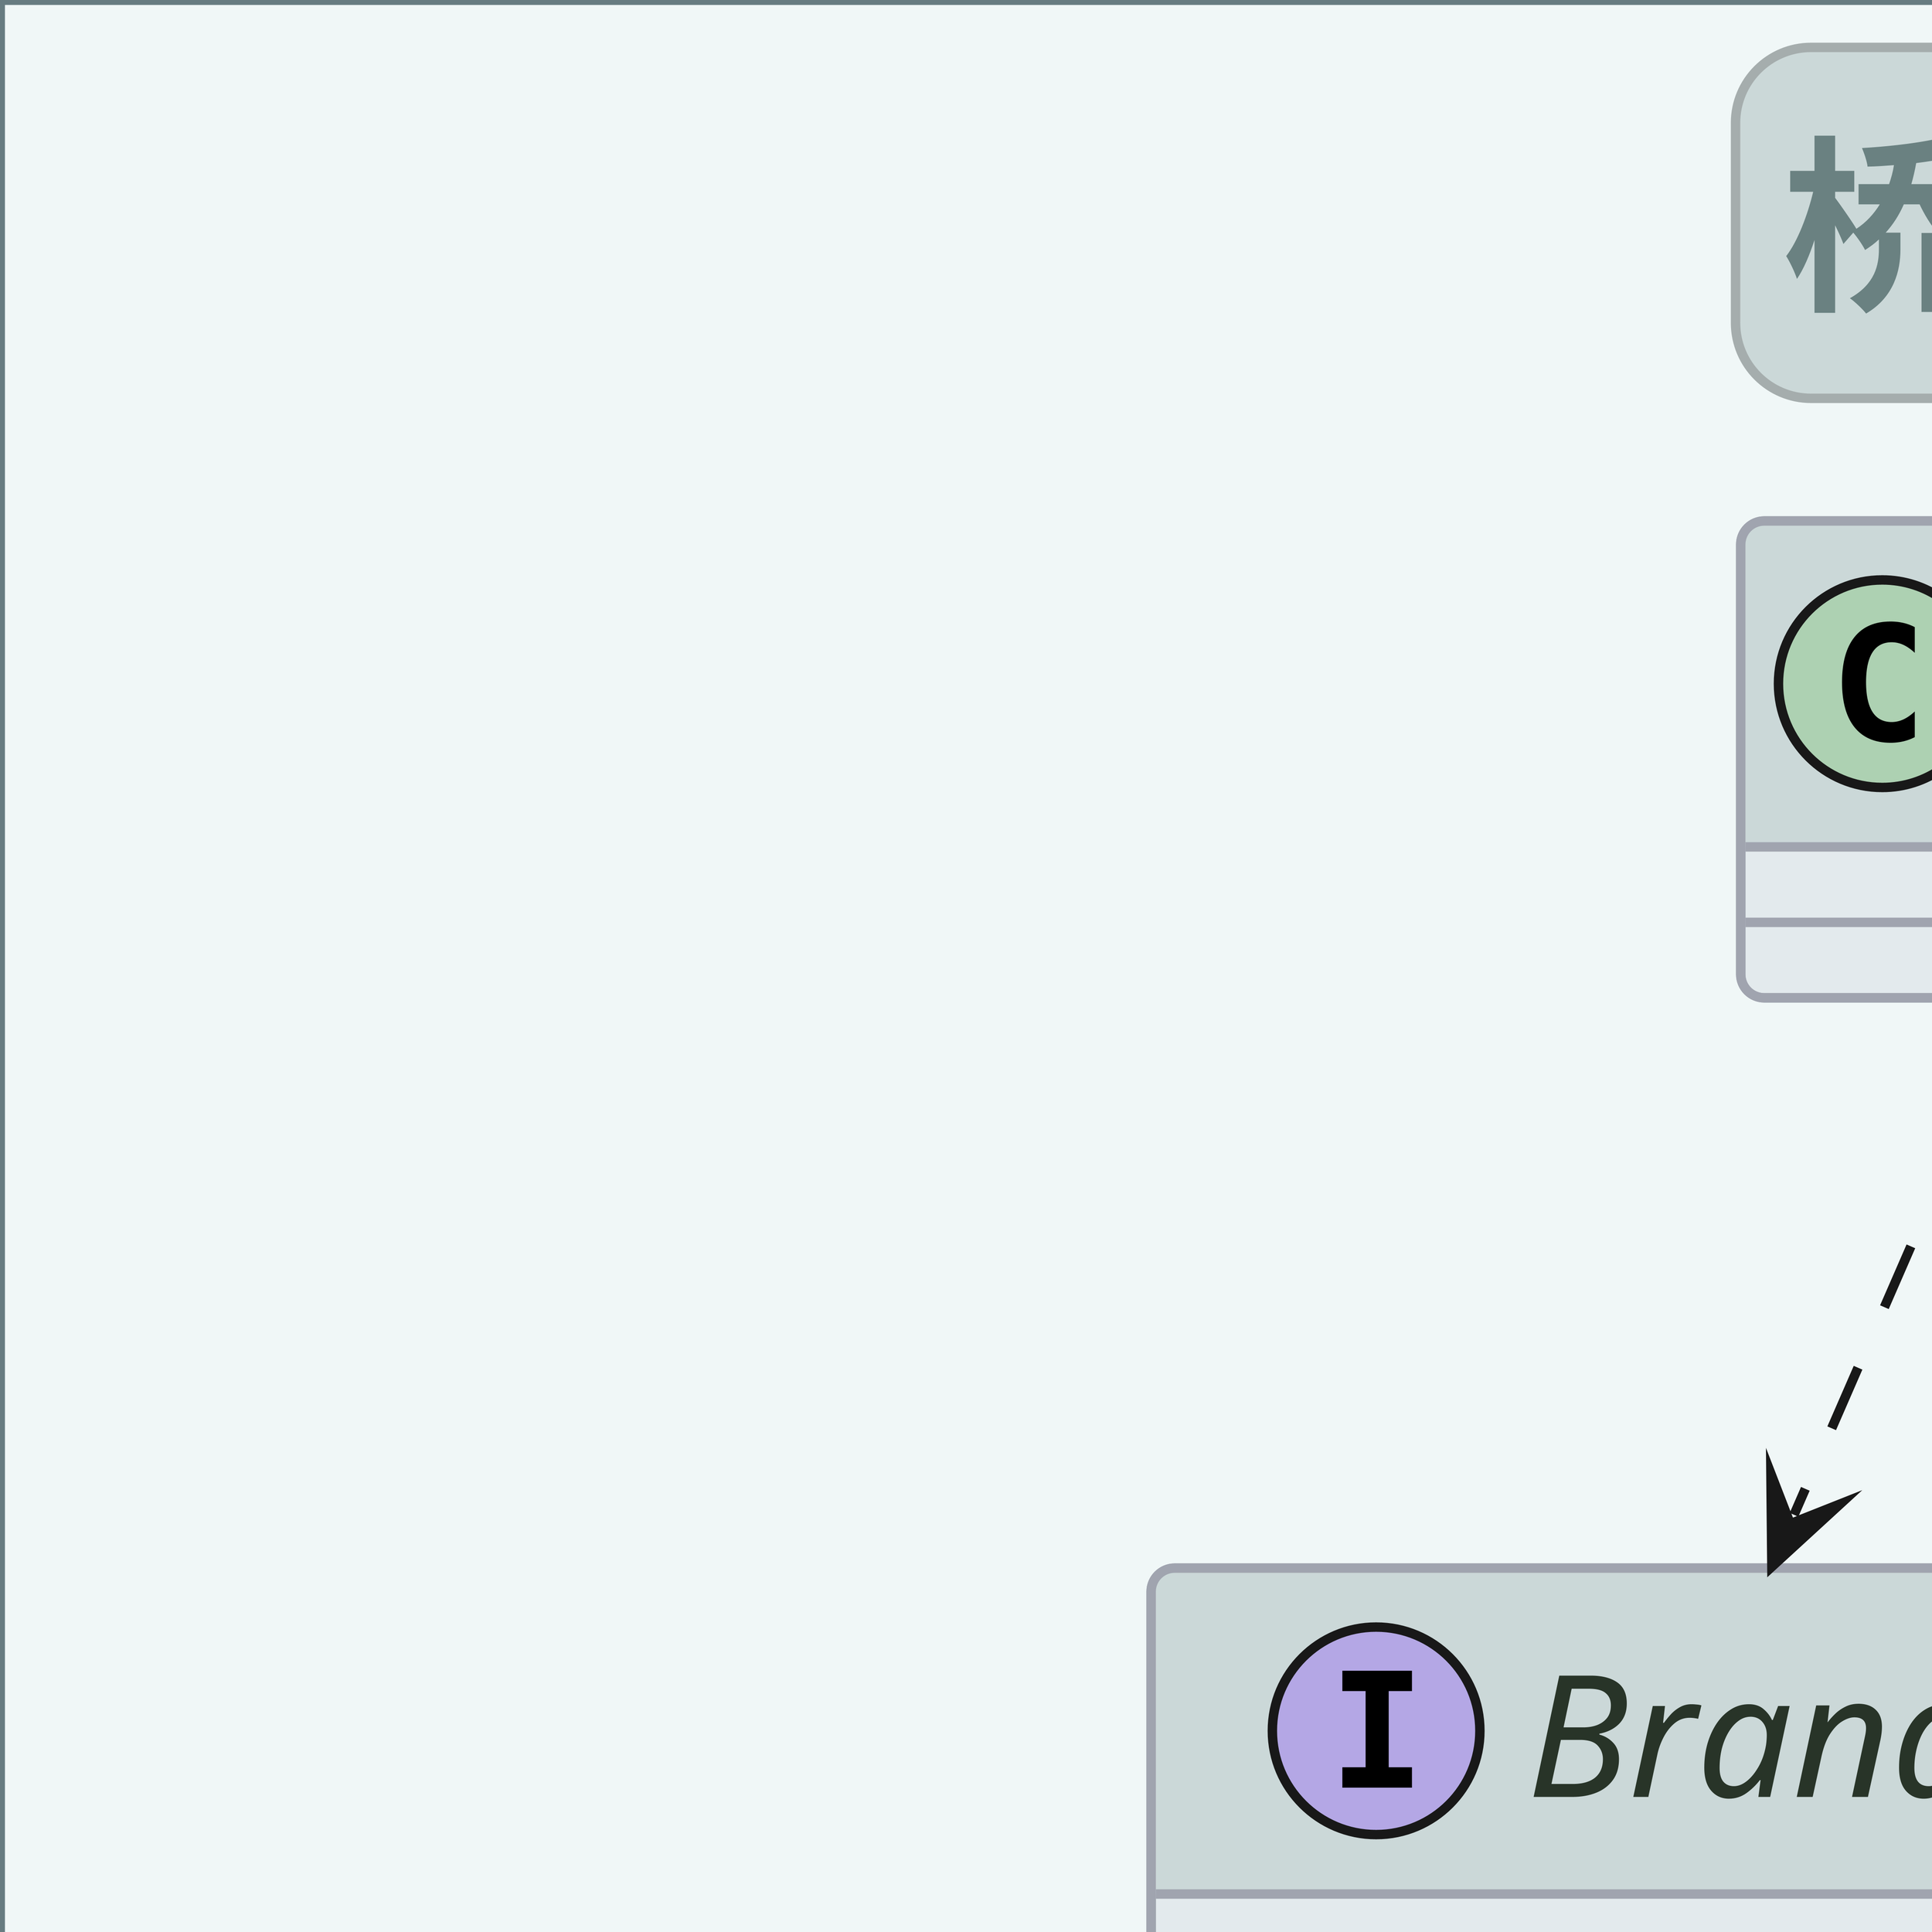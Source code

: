 @startuml
' 允许各种图混合使用
allowmixing
' UML图标题
title 桥接模式


interface Brand{
	+ call(): void
}

class Vivo
class XiaoMi

Brand <|.. Vivo
Brand <|.. XiaoMi

abstract class Phone{
	- brand: Brand
}

Brand --o Phone

class FoldedPhone
class UpRightPhone

Phone <|-- FoldedPhone
Phone <|-- UpRightPhone

class Client

Client ..> Phone
Client ..> Brand




/''''说明与样式
' 类之间的关系
依赖关系..>     .>		<.		<..
继承关系--|>    -|>		<|-		<|--
实现关系..|>    .|>		<|.		<|..
关联关系-->     <-->		--		->		<->
聚合关系--o     <--o		o-		o--
组合关系--*     <--*		*-		*--

' 访问权限
- private
# protected
~ default
+ public

' 备注
1. note top of Object : 备注在对象的四周
2. note "无方位位置" as Note1
3. note left: 备注在前一个类的四周
4. note on link #red : 链接注释
5. note left of Object
	注释内容
   end note

' 包
package com.lft.design.pattern {
	' 接口
	interface Interface
	' 棒棒糖接口()-- ()- --() -()
	Interface2 ()-- A
	' 抽象类
	abstract class AbstractClass
}
' 枚举
enum TimeUnit{
	DAYS
	HOURS
	MINUTES
	SECONDS
}

' 泛型
class Eye<? extends Head>{

}

' 命名空间
namespace net.dummy #DDDDDD {
	Meeting o-- Person
	.BaseClass <|- Meeting
}

' 改变箭头方向 left right up down
A .up.> B

' 关系类
class Student{
	Name
}
Student "0..*" -- "1..*" Course
(Student, Course) . Enrollment
class Enrollment{
	drop()
	cancel()
}

' 普通类
class Person{
	..Field..
	{field}				- name: String
	{static}{field}		- head: Head
	--Constructor--
	+ Person(name: String)
	==Method==
	{method}			+ getName(): String
	{abstract}{method}	+ doSomething(): void
	__Other__
}
class Head
Person "1" *-- "1" Head : contains >

' 类说明
class A << (I,#FF7700) 说明 >>
' 箭头颜色
A .[#395862].> B
'/


'' 类图样式

' 全局样式
skinparam {
	' 全局背景颜色
	backgroundColor #F0F7F7

	' 画布样式
	DiagramBorderColor #677C81
	DiagramBorderThickness 1

	' 分辨率
	Dpi 1920

	' 是否启用阴影
	Shadowing false


	' 手写样式是否启用
	handwritten false

	' 标题样式
	TitleBackgroundColor #CBD8D8
	TitleBorderColor #A5ADAD
	TitleBorderRoundCorner 16
	TitleBorderThickness 1
	TitleFontColor #6A8181
	TitleFontName YouYuan
	TitleFontSize 20

	' 箭头
	ArrowColor #6D6D6D
    ArrowThickness 1
	ArrowFontColor #6D6D6D
	ArrowFontName  Fira Code
	ArrowFontSize 16

	' 注释样式
	NoteBackgroundColor #E3EAED
	NoteBorderColor #47A7AB
    NoteFontColor #283428
    NoteFontName YouYuan
    NoteFontSize 16

	' 类图主样式
	ClassBackgroundColor #E3EAED
    ClassHeaderBackgroundColor #CBD8D8
	ClassBorderColor #A0A4AF
    ClassBorderThickness 1
    ClassAttributeIconSize 14
    ClassAttributeFontName  Fira Code
    ClassAttributeFontColor #303030
    ClassAttributeFontSize 16
    ClassFontColor #283428
    ClassFontName Fira Code
    ClassFontSize 18

    ' 图头标志样式
    StereotypeABackgroundColor #C3E88D
    StereotypeABorderColor #347998
    StereotypeCBackgroundColor #4FC3F7
    StereotypeCBorderColor #3683A5
    StereotypeEBackgroundColor #F78C6C
    StereotypeEBorderColor #894D3E
    StereotypeIBackgroundColor #C3E88D
    StereotypeIBorderColor #6F8150
    StereotypeNBackgroundColor #C691E9
    StereotypeNBorderColor #5D436A

	' 类图包样式
	PackageBackgroundColor #EAF9F7-#D4F1F2
	PackageBorderThickness 1
	PackageBorderColor 6D6D6D
    PackageFontColor #283428
    PackageFontName Fira Code
    PackageFontSize 18
    '''包样式 <<Node>> <<Rectangle>> <<Folder>> <<Frame>> <<Cloud>> <<Database>>
    PackageStyle Frame
    PackageTitleAlignment center

	' 用例图样式
    UsecaseBackgroundColor #CBD8D8
    UsecaseBorderColor #A0A4AF
    UsecaseBorderThickness 1
    UsecaseFontColor #283428
    UsecaseFontName Fira Code
    UsecaseFontSize 16
    UsecaseStereotypeFontColor #283428
    UsecaseStereotypeFontName Fira Code
    UsecaseStereotypeFontSize 12

	' 矩形样式
	RectangleBackgroundColor #E3EAED
	RectangleBorderColor #A0A4AF
	RectangleBorderThickness 1
	RectangleFontColor #283428
	RectangleFontName Fira Code
	RectangleFontSize 18
	' 字体样式 Normal Bold Italic
	RectangleFontStyle Bold Italic
}
@enduml